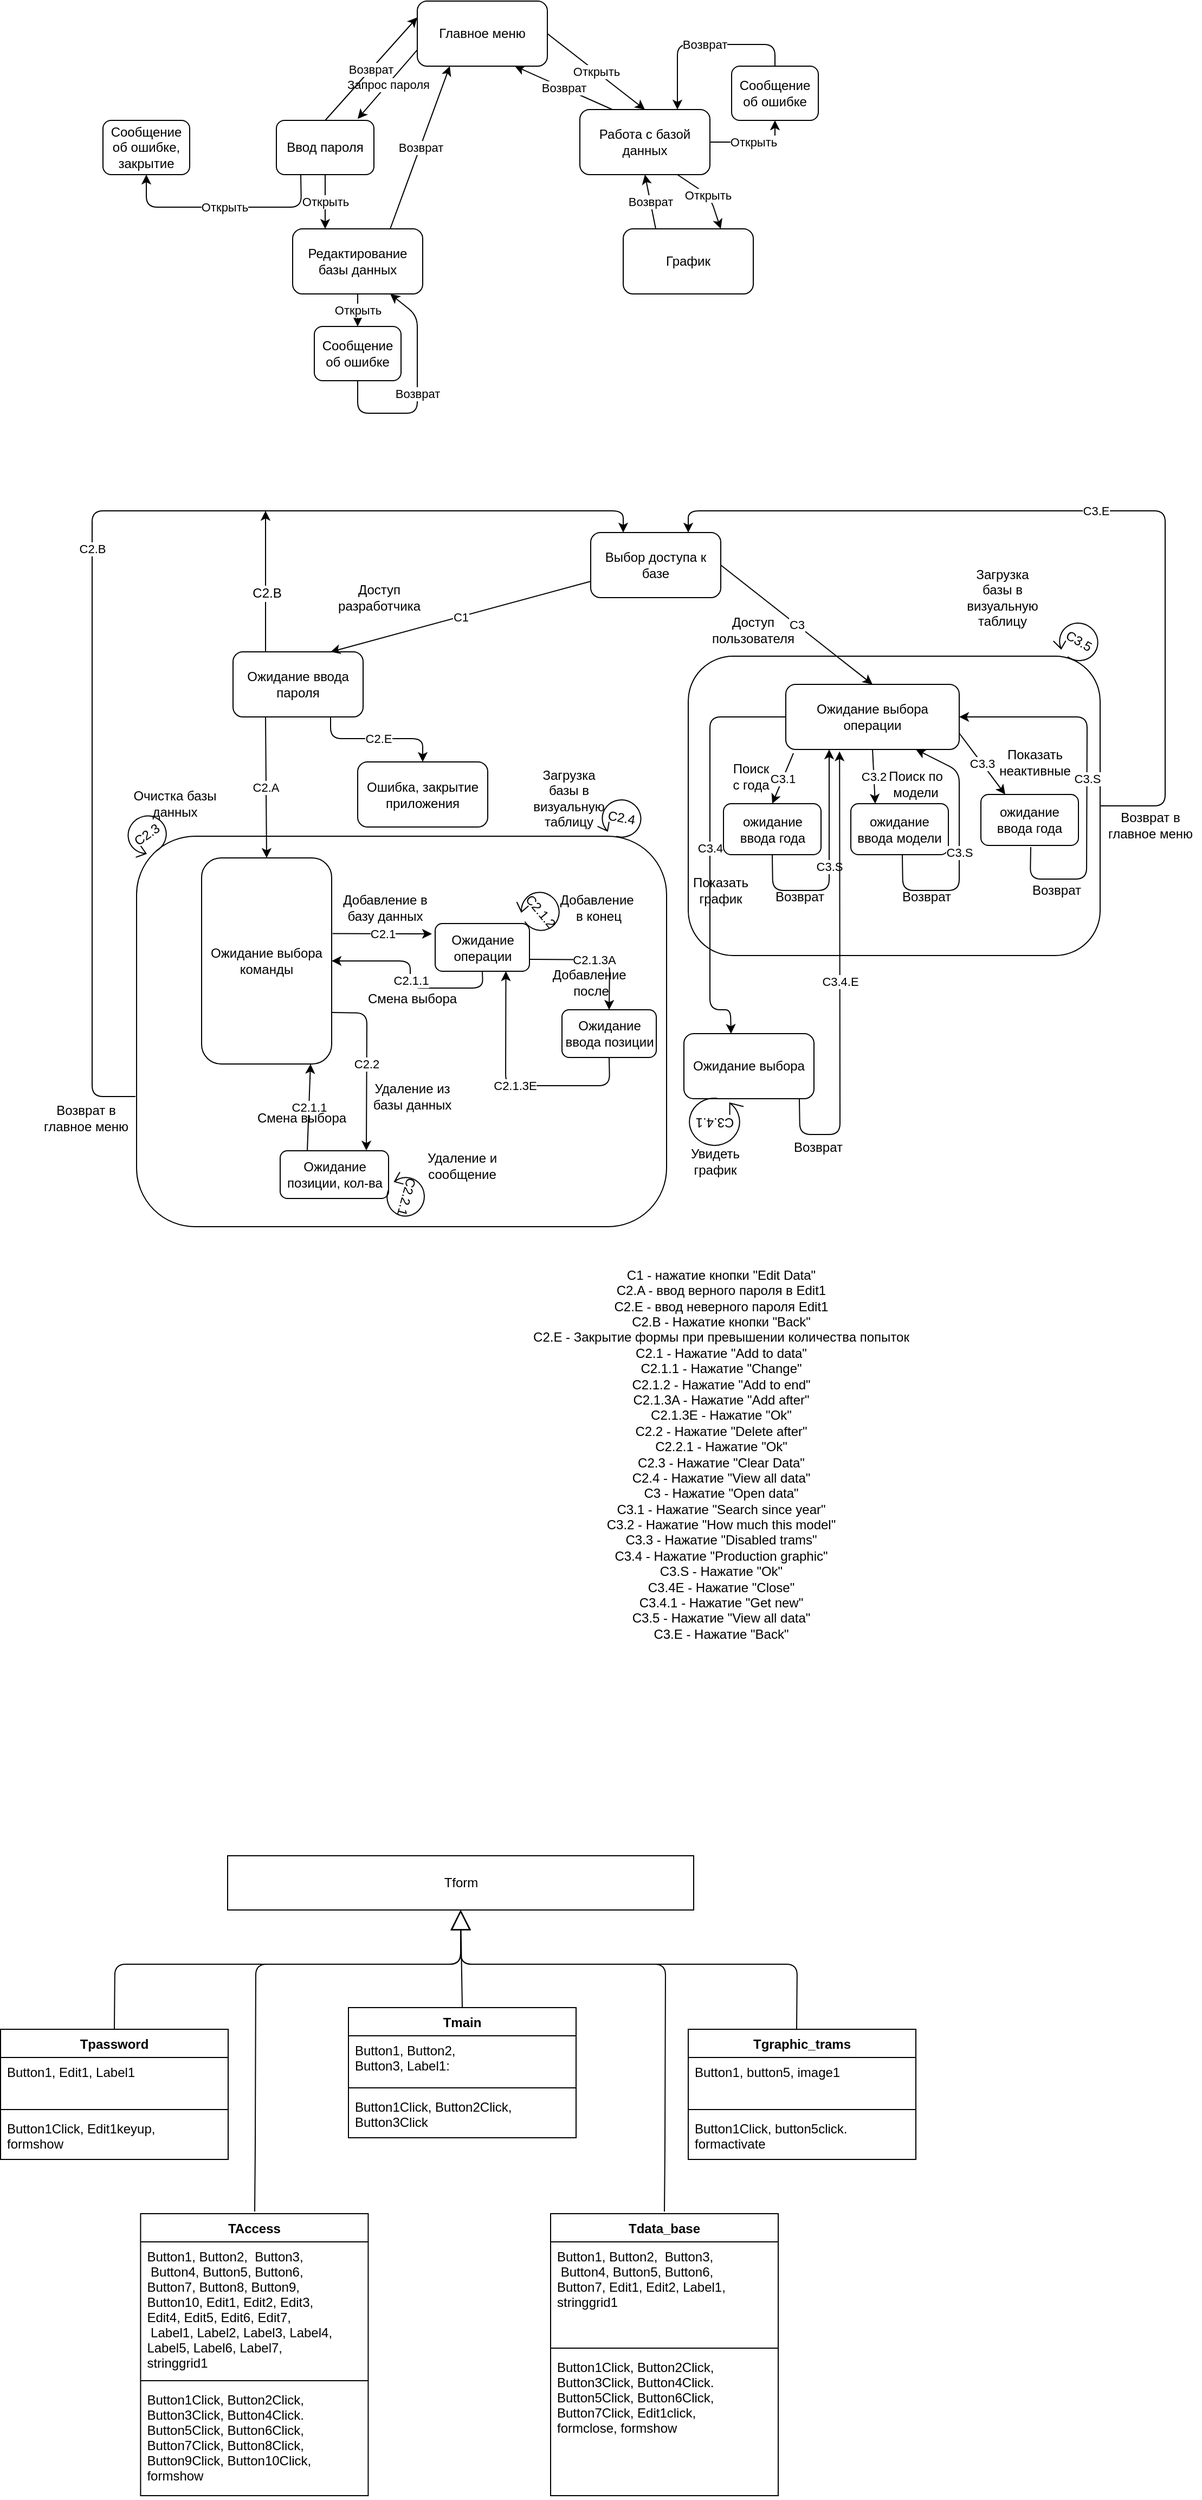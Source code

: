 <mxfile version="12.1.3" pages="1"><diagram id="-64XmeIBTrL81cmqbytu" name="Page-1"><mxGraphModel dx="2534" dy="713" grid="1" gridSize="10" guides="1" tooltips="1" connect="1" arrows="1" fold="1" page="1" pageScale="1" pageWidth="827" pageHeight="1169" math="0" shadow="0"><root><mxCell id="0"/><mxCell id="1" parent="0"/><mxCell id="uPUCRiuBhuR4VOcmheOH-101" value="" style="rounded=1;whiteSpace=wrap;html=1;" vertex="1" parent="1"><mxGeometry x="560" y="694" width="380" height="276" as="geometry"/></mxCell><mxCell id="uPUCRiuBhuR4VOcmheOH-24" value="Ожидание выбора операции" style="rounded=1;whiteSpace=wrap;html=1;" vertex="1" parent="1"><mxGeometry x="650" y="720" width="160" height="60" as="geometry"/></mxCell><mxCell id="uPUCRiuBhuR4VOcmheOH-95" value="" style="rounded=1;whiteSpace=wrap;html=1;" vertex="1" parent="1"><mxGeometry x="51" y="860" width="489" height="360" as="geometry"/></mxCell><mxCell id="uPUCRiuBhuR4VOcmheOH-1" value="Главное меню" style="rounded=1;whiteSpace=wrap;html=1;" vertex="1" parent="1"><mxGeometry x="310" y="90" width="120" height="60" as="geometry"/></mxCell><mxCell id="uPUCRiuBhuR4VOcmheOH-2" value="Ввод пароля" style="rounded=1;whiteSpace=wrap;html=1;" vertex="1" parent="1"><mxGeometry x="180" y="200" width="90" height="50" as="geometry"/></mxCell><mxCell id="uPUCRiuBhuR4VOcmheOH-3" value="Редактирование базы данных" style="rounded=1;whiteSpace=wrap;html=1;" vertex="1" parent="1"><mxGeometry x="195" y="300" width="120" height="60" as="geometry"/></mxCell><mxCell id="uPUCRiuBhuR4VOcmheOH-4" value="Работа с базой данных" style="rounded=1;whiteSpace=wrap;html=1;" vertex="1" parent="1"><mxGeometry x="460" y="190" width="120" height="60" as="geometry"/></mxCell><mxCell id="uPUCRiuBhuR4VOcmheOH-5" value="График" style="rounded=1;whiteSpace=wrap;html=1;" vertex="1" parent="1"><mxGeometry x="500" y="300" width="120" height="60" as="geometry"/></mxCell><mxCell id="uPUCRiuBhuR4VOcmheOH-6" value="Запрос пароля" style="endArrow=classic;html=1;entryX=0.833;entryY=-0.028;entryDx=0;entryDy=0;exitX=0;exitY=0.75;exitDx=0;exitDy=0;entryPerimeter=0;" edge="1" parent="1" source="uPUCRiuBhuR4VOcmheOH-1" target="uPUCRiuBhuR4VOcmheOH-2"><mxGeometry width="50" height="50" relative="1" as="geometry"><mxPoint x="160" y="430" as="sourcePoint"/><mxPoint x="210" y="380" as="targetPoint"/></mxGeometry></mxCell><mxCell id="uPUCRiuBhuR4VOcmheOH-7" value="Возврат" style="endArrow=classic;html=1;exitX=0.5;exitY=0;exitDx=0;exitDy=0;entryX=0;entryY=0.25;entryDx=0;entryDy=0;" edge="1" parent="1" source="uPUCRiuBhuR4VOcmheOH-2" target="uPUCRiuBhuR4VOcmheOH-1"><mxGeometry width="50" height="50" relative="1" as="geometry"><mxPoint x="160" y="430" as="sourcePoint"/><mxPoint x="210" y="380" as="targetPoint"/></mxGeometry></mxCell><mxCell id="uPUCRiuBhuR4VOcmheOH-8" value="Открыть" style="endArrow=classic;html=1;exitX=0.5;exitY=1;exitDx=0;exitDy=0;entryX=0.25;entryY=0;entryDx=0;entryDy=0;" edge="1" parent="1" source="uPUCRiuBhuR4VOcmheOH-2" target="uPUCRiuBhuR4VOcmheOH-3"><mxGeometry width="50" height="50" relative="1" as="geometry"><mxPoint x="160" y="430" as="sourcePoint"/><mxPoint x="257" y="297" as="targetPoint"/></mxGeometry></mxCell><mxCell id="uPUCRiuBhuR4VOcmheOH-9" value="Возврат" style="endArrow=classic;html=1;exitX=0.75;exitY=0;exitDx=0;exitDy=0;entryX=0.25;entryY=1;entryDx=0;entryDy=0;" edge="1" parent="1" source="uPUCRiuBhuR4VOcmheOH-3" target="uPUCRiuBhuR4VOcmheOH-1"><mxGeometry width="50" height="50" relative="1" as="geometry"><mxPoint x="160" y="430" as="sourcePoint"/><mxPoint x="370" y="210" as="targetPoint"/></mxGeometry></mxCell><mxCell id="uPUCRiuBhuR4VOcmheOH-10" value="Открыть" style="endArrow=classic;html=1;exitX=1;exitY=0.5;exitDx=0;exitDy=0;entryX=0.5;entryY=0;entryDx=0;entryDy=0;" edge="1" parent="1" source="uPUCRiuBhuR4VOcmheOH-1" target="uPUCRiuBhuR4VOcmheOH-4"><mxGeometry width="50" height="50" relative="1" as="geometry"><mxPoint x="180" y="430" as="sourcePoint"/><mxPoint x="230" y="380" as="targetPoint"/></mxGeometry></mxCell><mxCell id="uPUCRiuBhuR4VOcmheOH-11" value="Возврат" style="endArrow=classic;html=1;exitX=0.25;exitY=0;exitDx=0;exitDy=0;entryX=0.75;entryY=1;entryDx=0;entryDy=0;" edge="1" parent="1" source="uPUCRiuBhuR4VOcmheOH-4" target="uPUCRiuBhuR4VOcmheOH-1"><mxGeometry width="50" height="50" relative="1" as="geometry"><mxPoint x="180" y="430" as="sourcePoint"/><mxPoint x="230" y="380" as="targetPoint"/></mxGeometry></mxCell><mxCell id="uPUCRiuBhuR4VOcmheOH-12" value="Открыть" style="endArrow=classic;html=1;exitX=0.75;exitY=1;exitDx=0;exitDy=0;entryX=0.75;entryY=0;entryDx=0;entryDy=0;" edge="1" parent="1" source="uPUCRiuBhuR4VOcmheOH-4" target="uPUCRiuBhuR4VOcmheOH-5"><mxGeometry width="50" height="50" relative="1" as="geometry"><mxPoint x="180" y="430" as="sourcePoint"/><mxPoint x="230" y="380" as="targetPoint"/><Array as="points"><mxPoint x="580" y="270"/></Array></mxGeometry></mxCell><mxCell id="uPUCRiuBhuR4VOcmheOH-13" value="Возврат" style="endArrow=classic;html=1;exitX=0.25;exitY=0;exitDx=0;exitDy=0;entryX=0.5;entryY=1;entryDx=0;entryDy=0;" edge="1" parent="1" source="uPUCRiuBhuR4VOcmheOH-5" target="uPUCRiuBhuR4VOcmheOH-4"><mxGeometry width="50" height="50" relative="1" as="geometry"><mxPoint x="180" y="430" as="sourcePoint"/><mxPoint x="230" y="380" as="targetPoint"/></mxGeometry></mxCell><mxCell id="uPUCRiuBhuR4VOcmheOH-15" value="Сообщение об ошибке" style="rounded=1;whiteSpace=wrap;html=1;" vertex="1" parent="1"><mxGeometry x="215" y="390" width="80" height="50" as="geometry"/></mxCell><mxCell id="uPUCRiuBhuR4VOcmheOH-16" value="Открыть" style="endArrow=classic;html=1;exitX=0.5;exitY=1;exitDx=0;exitDy=0;entryX=0.5;entryY=0;entryDx=0;entryDy=0;" edge="1" parent="1" source="uPUCRiuBhuR4VOcmheOH-3" target="uPUCRiuBhuR4VOcmheOH-15"><mxGeometry width="50" height="50" relative="1" as="geometry"><mxPoint x="180" y="510" as="sourcePoint"/><mxPoint x="230" y="460" as="targetPoint"/></mxGeometry></mxCell><mxCell id="uPUCRiuBhuR4VOcmheOH-17" value="Возврат" style="endArrow=classic;html=1;exitX=0.5;exitY=1;exitDx=0;exitDy=0;entryX=0.75;entryY=1;entryDx=0;entryDy=0;" edge="1" parent="1" source="uPUCRiuBhuR4VOcmheOH-15" target="uPUCRiuBhuR4VOcmheOH-3"><mxGeometry width="50" height="50" relative="1" as="geometry"><mxPoint x="180" y="510" as="sourcePoint"/><mxPoint x="230" y="460" as="targetPoint"/><Array as="points"><mxPoint x="255" y="470"/><mxPoint x="310" y="470"/><mxPoint x="310" y="380"/></Array></mxGeometry></mxCell><mxCell id="uPUCRiuBhuR4VOcmheOH-18" value="Сообщение об ошибке" style="rounded=1;whiteSpace=wrap;html=1;" vertex="1" parent="1"><mxGeometry x="600" y="150" width="80" height="50" as="geometry"/></mxCell><mxCell id="uPUCRiuBhuR4VOcmheOH-19" value="Открыть" style="endArrow=classic;html=1;exitX=1;exitY=0.5;exitDx=0;exitDy=0;entryX=0.5;entryY=1;entryDx=0;entryDy=0;" edge="1" parent="1" source="uPUCRiuBhuR4VOcmheOH-4" target="uPUCRiuBhuR4VOcmheOH-18"><mxGeometry width="50" height="50" relative="1" as="geometry"><mxPoint x="265" y="370" as="sourcePoint"/><mxPoint x="265" y="400" as="targetPoint"/><Array as="points"><mxPoint x="640" y="220"/></Array></mxGeometry></mxCell><mxCell id="uPUCRiuBhuR4VOcmheOH-20" value="Возврат" style="endArrow=classic;html=1;exitX=0.5;exitY=0;exitDx=0;exitDy=0;entryX=0.75;entryY=0;entryDx=0;entryDy=0;" edge="1" parent="1" source="uPUCRiuBhuR4VOcmheOH-18" target="uPUCRiuBhuR4VOcmheOH-4"><mxGeometry width="50" height="50" relative="1" as="geometry"><mxPoint x="590" y="230" as="sourcePoint"/><mxPoint x="650" y="210" as="targetPoint"/><Array as="points"><mxPoint x="640" y="130"/><mxPoint x="550" y="130"/></Array></mxGeometry></mxCell><mxCell id="uPUCRiuBhuR4VOcmheOH-21" value="Выбор доступа к базе" style="rounded=1;whiteSpace=wrap;html=1;" vertex="1" parent="1"><mxGeometry x="470" y="580" width="120" height="60" as="geometry"/></mxCell><mxCell id="uPUCRiuBhuR4VOcmheOH-22" value="Ожидание выбора команды" style="rounded=1;whiteSpace=wrap;html=1;" vertex="1" parent="1"><mxGeometry x="111" y="880" width="120" height="190" as="geometry"/></mxCell><mxCell id="uPUCRiuBhuR4VOcmheOH-23" value="Ожидание ввода пароля" style="rounded=1;whiteSpace=wrap;html=1;" vertex="1" parent="1"><mxGeometry x="140" y="690" width="120" height="60" as="geometry"/></mxCell><mxCell id="uPUCRiuBhuR4VOcmheOH-25" value="ожидание ввода года" style="rounded=1;whiteSpace=wrap;html=1;" vertex="1" parent="1"><mxGeometry x="592.5" y="830" width="90" height="47" as="geometry"/></mxCell><mxCell id="uPUCRiuBhuR4VOcmheOH-26" value="C1" style="endArrow=classic;html=1;exitX=0;exitY=0.75;exitDx=0;exitDy=0;entryX=0.75;entryY=0;entryDx=0;entryDy=0;" edge="1" parent="1" source="uPUCRiuBhuR4VOcmheOH-21" target="uPUCRiuBhuR4VOcmheOH-23"><mxGeometry width="50" height="50" relative="1" as="geometry"><mxPoint x="40" y="1020" as="sourcePoint"/><mxPoint x="90" y="970" as="targetPoint"/></mxGeometry></mxCell><mxCell id="uPUCRiuBhuR4VOcmheOH-27" value="C1 - нажатие кнопки &quot;Edit Data&quot;&lt;br&gt;С2.A - ввод верного пароля в Edit1&lt;br&gt;С2.E - ввод неверного пароля Edit1&lt;br&gt;C2.B - Нажатие кнопки &quot;Back&quot;&lt;br&gt;C2.E - Закрытие формы при превышении количества попыток&lt;br&gt;C2.1 - Нажатие &quot;Add to data&quot;&lt;br&gt;C2.1.1 - Нажатие &quot;Change&quot;&lt;br&gt;C2.1.2 - Нажатие &quot;Add to end&quot;&lt;br&gt;C2.1.3A - Нажатие &quot;Add after&quot;&lt;br&gt;C2.1.3E - Нажатие &quot;Ok&quot;&lt;br&gt;C2.2 - Нажатие &quot;Delete after&quot;&lt;br&gt;C2.2.1 - Нажатие &quot;Ok&quot;&lt;br&gt;C2.3 - Нажатие &quot;Clear Data&quot;&lt;br&gt;C2.4 - Нажатие &quot;View all data&quot;&lt;br&gt;C3 - Нажатие &quot;Open data&quot;&lt;br&gt;C3.1 - Нажатие &quot;Search since year&quot;&lt;br&gt;C3.2 - Нажатие &quot;How much this model&quot;&lt;br&gt;C3.3 - Нажатие &quot;Disabled trams&quot;&lt;br&gt;C3.4 - Нажатие &quot;Production graphic&quot;&lt;br&gt;C3.S - Нажатие &quot;Ok&quot;&lt;br&gt;C3.4E - Нажатие &quot;Close&quot;&lt;br&gt;C3.4.1 - Нажатие &quot;Get new&quot;&lt;br&gt;C3.5 - Нажатие &quot;View all data&quot;&lt;br&gt;C3.E - Нажатие &quot;Back&quot;" style="text;html=1;strokeColor=none;fillColor=none;align=center;verticalAlign=middle;whiteSpace=wrap;rounded=0;" vertex="1" parent="1"><mxGeometry x="297.5" y="1240" width="585" height="380" as="geometry"/></mxCell><mxCell id="uPUCRiuBhuR4VOcmheOH-28" value="Сообщение об ошибке, закрытие" style="rounded=1;whiteSpace=wrap;html=1;" vertex="1" parent="1"><mxGeometry x="20" y="200" width="80" height="50" as="geometry"/></mxCell><mxCell id="uPUCRiuBhuR4VOcmheOH-33" value="Открыть" style="endArrow=classic;html=1;exitX=0.25;exitY=1;exitDx=0;exitDy=0;entryX=0.5;entryY=1;entryDx=0;entryDy=0;" edge="1" parent="1" source="uPUCRiuBhuR4VOcmheOH-2" target="uPUCRiuBhuR4VOcmheOH-28"><mxGeometry width="50" height="50" relative="1" as="geometry"><mxPoint x="235" y="260" as="sourcePoint"/><mxPoint x="235" y="310" as="targetPoint"/><Array as="points"><mxPoint x="203" y="280"/><mxPoint x="60" y="280"/></Array></mxGeometry></mxCell><mxCell id="uPUCRiuBhuR4VOcmheOH-37" value="C2.A" style="endArrow=classic;html=1;exitX=0.25;exitY=1;exitDx=0;exitDy=0;entryX=0.5;entryY=0;entryDx=0;entryDy=0;" edge="1" parent="1" source="uPUCRiuBhuR4VOcmheOH-23" target="uPUCRiuBhuR4VOcmheOH-22"><mxGeometry width="50" height="50" relative="1" as="geometry"><mxPoint x="20" y="1050" as="sourcePoint"/><mxPoint x="70" y="1000" as="targetPoint"/></mxGeometry></mxCell><mxCell id="uPUCRiuBhuR4VOcmheOH-38" value="Ошибка, закрытие приложения" style="rounded=1;whiteSpace=wrap;html=1;" vertex="1" parent="1"><mxGeometry x="255" y="791.5" width="120" height="60" as="geometry"/></mxCell><mxCell id="uPUCRiuBhuR4VOcmheOH-39" value="C2.E" style="endArrow=classic;html=1;exitX=0.75;exitY=1;exitDx=0;exitDy=0;entryX=0.5;entryY=0;entryDx=0;entryDy=0;" edge="1" parent="1" source="uPUCRiuBhuR4VOcmheOH-23" target="uPUCRiuBhuR4VOcmheOH-38"><mxGeometry width="50" height="50" relative="1" as="geometry"><mxPoint x="180" y="760" as="sourcePoint"/><mxPoint x="180" y="840" as="targetPoint"/><Array as="points"><mxPoint x="230" y="770"/><mxPoint x="315" y="770"/></Array></mxGeometry></mxCell><mxCell id="uPUCRiuBhuR4VOcmheOH-40" value="C2.B" style="endArrow=classic;html=1;entryX=0.25;entryY=0;entryDx=0;entryDy=0;" edge="1" parent="1" target="uPUCRiuBhuR4VOcmheOH-21"><mxGeometry width="50" height="50" relative="1" as="geometry"><mxPoint x="50" y="1100" as="sourcePoint"/><mxPoint x="70" y="1000" as="targetPoint"/><Array as="points"><mxPoint x="10" y="1100"/><mxPoint x="10" y="560"/><mxPoint x="360" y="560"/><mxPoint x="500" y="560"/></Array></mxGeometry></mxCell><mxCell id="uPUCRiuBhuR4VOcmheOH-43" value="Доступ разработчика" style="text;html=1;strokeColor=none;fillColor=none;align=center;verticalAlign=middle;whiteSpace=wrap;rounded=0;" vertex="1" parent="1"><mxGeometry x="255" y="630" width="40" height="20" as="geometry"/></mxCell><mxCell id="uPUCRiuBhuR4VOcmheOH-44" value="Доступ пользователя" style="text;html=1;strokeColor=none;fillColor=none;align=center;verticalAlign=middle;whiteSpace=wrap;rounded=0;" vertex="1" parent="1"><mxGeometry x="600" y="660" width="40" height="20" as="geometry"/></mxCell><mxCell id="uPUCRiuBhuR4VOcmheOH-66" value="С2.1" style="endArrow=classic;html=1;exitX=1.007;exitY=0.367;exitDx=0;exitDy=0;exitPerimeter=0;" edge="1" parent="1" source="uPUCRiuBhuR4VOcmheOH-22"><mxGeometry width="50" height="50" relative="1" as="geometry"><mxPoint x="13.5" y="1260" as="sourcePoint"/><mxPoint x="323.5" y="950" as="targetPoint"/></mxGeometry></mxCell><mxCell id="uPUCRiuBhuR4VOcmheOH-67" value="С2.2" style="endArrow=classic;html=1;exitX=1;exitY=0.75;exitDx=0;exitDy=0;entryX=0.795;entryY=-0.005;entryDx=0;entryDy=0;entryPerimeter=0;" edge="1" parent="1" source="uPUCRiuBhuR4VOcmheOH-22" target="uPUCRiuBhuR4VOcmheOH-89"><mxGeometry width="50" height="50" relative="1" as="geometry"><mxPoint x="13.5" y="1260" as="sourcePoint"/><mxPoint x="254.5" y="1117" as="targetPoint"/><Array as="points"><mxPoint x="263.5" y="1023"/></Array></mxGeometry></mxCell><mxCell id="uPUCRiuBhuR4VOcmheOH-68" value="С2.3" style="shape=mxgraph.bpmn.loop;html=1;outlineConnect=0;rotation=-35;" vertex="1" parent="1"><mxGeometry x="40" y="840" width="40" height="37" as="geometry"/></mxCell><mxCell id="uPUCRiuBhuR4VOcmheOH-69" value="С2.4" style="shape=mxgraph.bpmn.loop;html=1;outlineConnect=0;rotation=10;" vertex="1" parent="1"><mxGeometry x="478" y="824.5" width="40" height="37" as="geometry"/></mxCell><mxCell id="uPUCRiuBhuR4VOcmheOH-71" value="Очистка базы данных" style="text;html=1;strokeColor=none;fillColor=none;align=center;verticalAlign=middle;whiteSpace=wrap;rounded=0;" vertex="1" parent="1"><mxGeometry x="40" y="820" width="93" height="20" as="geometry"/></mxCell><mxCell id="uPUCRiuBhuR4VOcmheOH-72" value="Загрузка базы в визуальную таблицу" style="text;html=1;strokeColor=none;fillColor=none;align=center;verticalAlign=middle;whiteSpace=wrap;rounded=0;" vertex="1" parent="1"><mxGeometry x="430" y="814.5" width="40" height="20" as="geometry"/></mxCell><mxCell id="uPUCRiuBhuR4VOcmheOH-73" value="Добавление в базу данных" style="text;html=1;strokeColor=none;fillColor=none;align=center;verticalAlign=middle;whiteSpace=wrap;rounded=0;" vertex="1" parent="1"><mxGeometry x="233.5" y="915.5" width="93" height="20" as="geometry"/></mxCell><mxCell id="uPUCRiuBhuR4VOcmheOH-74" value="Удаление из базы данных" style="text;html=1;strokeColor=none;fillColor=none;align=center;verticalAlign=middle;whiteSpace=wrap;rounded=0;" vertex="1" parent="1"><mxGeometry x="258.5" y="1090" width="93" height="20" as="geometry"/></mxCell><mxCell id="uPUCRiuBhuR4VOcmheOH-75" value="Ожидание операции" style="rounded=1;whiteSpace=wrap;html=1;" vertex="1" parent="1"><mxGeometry x="326.5" y="940.5" width="87" height="44" as="geometry"/></mxCell><mxCell id="uPUCRiuBhuR4VOcmheOH-78" value="С2.1.1" style="endArrow=classic;html=1;exitX=0.5;exitY=1;exitDx=0;exitDy=0;entryX=1;entryY=0.5;entryDx=0;entryDy=0;" edge="1" parent="1" source="uPUCRiuBhuR4VOcmheOH-75" target="uPUCRiuBhuR4VOcmheOH-22"><mxGeometry width="50" height="50" relative="1" as="geometry"><mxPoint x="244.34" y="959.73" as="sourcePoint"/><mxPoint x="333.5" y="960" as="targetPoint"/><Array as="points"><mxPoint x="370.5" y="1000"/><mxPoint x="303.5" y="1000"/><mxPoint x="303.5" y="975"/></Array></mxGeometry></mxCell><mxCell id="uPUCRiuBhuR4VOcmheOH-79" value="Смена выбора" style="text;html=1;strokeColor=none;fillColor=none;align=center;verticalAlign=middle;whiteSpace=wrap;rounded=0;" vertex="1" parent="1"><mxGeometry x="258.5" y="1000" width="93" height="20" as="geometry"/></mxCell><mxCell id="uPUCRiuBhuR4VOcmheOH-80" value="С2.1.2" style="shape=mxgraph.bpmn.loop;html=1;outlineConnect=0;rotation=50;" vertex="1" parent="1"><mxGeometry x="403.5" y="910" width="40" height="37" as="geometry"/></mxCell><mxCell id="uPUCRiuBhuR4VOcmheOH-81" value="Добавление&amp;nbsp;&lt;br&gt;в конец" style="text;html=1;strokeColor=none;fillColor=none;align=center;verticalAlign=middle;whiteSpace=wrap;rounded=0;" vertex="1" parent="1"><mxGeometry x="430.5" y="915.5" width="93" height="20" as="geometry"/></mxCell><mxCell id="uPUCRiuBhuR4VOcmheOH-82" value="Добавление&amp;nbsp;&lt;br&gt;после" style="text;html=1;strokeColor=none;fillColor=none;align=center;verticalAlign=middle;whiteSpace=wrap;rounded=0;" vertex="1" parent="1"><mxGeometry x="423.5" y="984.5" width="93" height="20" as="geometry"/></mxCell><mxCell id="uPUCRiuBhuR4VOcmheOH-83" value="Ожидание ввода позиции" style="rounded=1;whiteSpace=wrap;html=1;" vertex="1" parent="1"><mxGeometry x="443.5" y="1020" width="87" height="44" as="geometry"/></mxCell><mxCell id="uPUCRiuBhuR4VOcmheOH-84" value="С2.1.3A" style="endArrow=classic;html=1;exitX=1;exitY=0.75;exitDx=0;exitDy=0;entryX=0.5;entryY=0;entryDx=0;entryDy=0;" edge="1" parent="1" source="uPUCRiuBhuR4VOcmheOH-75" target="uPUCRiuBhuR4VOcmheOH-83"><mxGeometry width="50" height="50" relative="1" as="geometry"><mxPoint x="241.34" y="1072.21" as="sourcePoint"/><mxPoint x="333.5" y="1072" as="targetPoint"/><Array as="points"><mxPoint x="487.5" y="974"/></Array></mxGeometry></mxCell><mxCell id="uPUCRiuBhuR4VOcmheOH-88" value="С2.1.3E" style="endArrow=classic;html=1;exitX=0.5;exitY=1;exitDx=0;exitDy=0;entryX=0.75;entryY=1;entryDx=0;entryDy=0;" edge="1" parent="1" source="uPUCRiuBhuR4VOcmheOH-83" target="uPUCRiuBhuR4VOcmheOH-75"><mxGeometry width="50" height="50" relative="1" as="geometry"><mxPoint x="241.34" y="1072.21" as="sourcePoint"/><mxPoint x="333.5" y="1072" as="targetPoint"/><Array as="points"><mxPoint x="487.5" y="1090"/><mxPoint x="391.5" y="1090"/></Array></mxGeometry></mxCell><mxCell id="uPUCRiuBhuR4VOcmheOH-89" value="Ожидание позиции, кол-ва" style="rounded=1;whiteSpace=wrap;html=1;" vertex="1" parent="1"><mxGeometry x="183.5" y="1150" width="100" height="44" as="geometry"/></mxCell><mxCell id="uPUCRiuBhuR4VOcmheOH-90" value="С2.1.1" style="endArrow=classic;html=1;exitX=0.25;exitY=0;exitDx=0;exitDy=0;" edge="1" parent="1" source="uPUCRiuBhuR4VOcmheOH-89"><mxGeometry width="50" height="50" relative="1" as="geometry"><mxPoint x="203.5" y="1120" as="sourcePoint"/><mxPoint x="211.5" y="1070" as="targetPoint"/><Array as="points"/></mxGeometry></mxCell><mxCell id="uPUCRiuBhuR4VOcmheOH-91" value="Смена выбора" style="text;html=1;strokeColor=none;fillColor=none;align=center;verticalAlign=middle;whiteSpace=wrap;rounded=0;" vertex="1" parent="1"><mxGeometry x="157" y="1110" width="93" height="20" as="geometry"/></mxCell><mxCell id="uPUCRiuBhuR4VOcmheOH-93" value="С2.2.1" style="shape=mxgraph.bpmn.loop;html=1;outlineConnect=0;rotation=105;" vertex="1" parent="1"><mxGeometry x="280" y="1173.5" width="40" height="37" as="geometry"/></mxCell><mxCell id="uPUCRiuBhuR4VOcmheOH-94" value="Удаление и сообщение" style="text;html=1;strokeColor=none;fillColor=none;align=center;verticalAlign=middle;whiteSpace=wrap;rounded=0;" vertex="1" parent="1"><mxGeometry x="305" y="1153.5" width="93" height="20" as="geometry"/></mxCell><mxCell id="uPUCRiuBhuR4VOcmheOH-98" value="С3" style="endArrow=classic;html=1;exitX=1;exitY=0.5;exitDx=0;exitDy=0;entryX=0.5;entryY=0;entryDx=0;entryDy=0;" edge="1" parent="1" source="uPUCRiuBhuR4VOcmheOH-21" target="uPUCRiuBhuR4VOcmheOH-24"><mxGeometry width="50" height="50" relative="1" as="geometry"><mxPoint x="480" y="635" as="sourcePoint"/><mxPoint x="240" y="700" as="targetPoint"/></mxGeometry></mxCell><mxCell id="uPUCRiuBhuR4VOcmheOH-99" value="С3.5" style="shape=mxgraph.bpmn.loop;html=1;outlineConnect=0;rotation=30;" vertex="1" parent="1"><mxGeometry x="900" y="661.5" width="40" height="37" as="geometry"/></mxCell><mxCell id="uPUCRiuBhuR4VOcmheOH-100" value="Загрузка базы в визуальную таблицу" style="text;html=1;strokeColor=none;fillColor=none;align=center;verticalAlign=middle;whiteSpace=wrap;rounded=0;" vertex="1" parent="1"><mxGeometry x="830" y="630" width="40" height="20" as="geometry"/></mxCell><mxCell id="uPUCRiuBhuR4VOcmheOH-103" value="С3.1" style="endArrow=classic;html=1;exitX=0.044;exitY=1.057;exitDx=0;exitDy=0;entryX=0.5;entryY=0;entryDx=0;entryDy=0;exitPerimeter=0;" edge="1" parent="1" source="uPUCRiuBhuR4VOcmheOH-24" target="uPUCRiuBhuR4VOcmheOH-25"><mxGeometry width="50" height="50" relative="1" as="geometry"><mxPoint x="600" y="620" as="sourcePoint"/><mxPoint x="740" y="730" as="targetPoint"/></mxGeometry></mxCell><mxCell id="uPUCRiuBhuR4VOcmheOH-104" value="Возврат" style="text;html=1;strokeColor=none;fillColor=none;align=center;verticalAlign=middle;whiteSpace=wrap;rounded=0;" vertex="1" parent="1"><mxGeometry x="642.5" y="905.5" width="40" height="20" as="geometry"/></mxCell><mxCell id="uPUCRiuBhuR4VOcmheOH-105" value="С3.S" style="endArrow=classic;html=1;exitX=0.5;exitY=1;exitDx=0;exitDy=0;entryX=0.25;entryY=1;entryDx=0;entryDy=0;" edge="1" parent="1" source="uPUCRiuBhuR4VOcmheOH-25" target="uPUCRiuBhuR4VOcmheOH-24"><mxGeometry width="50" height="50" relative="1" as="geometry"><mxPoint x="667.04" y="793.42" as="sourcePoint"/><mxPoint x="647.5" y="840" as="targetPoint"/><Array as="points"><mxPoint x="638" y="910"/><mxPoint x="690" y="910"/></Array></mxGeometry></mxCell><mxCell id="uPUCRiuBhuR4VOcmheOH-106" value="Поиск с года" style="text;html=1;strokeColor=none;fillColor=none;align=center;verticalAlign=middle;whiteSpace=wrap;rounded=0;" vertex="1" parent="1"><mxGeometry x="597.5" y="794.5" width="40" height="20" as="geometry"/></mxCell><mxCell id="uPUCRiuBhuR4VOcmheOH-109" value="ожидание ввода модели" style="rounded=1;whiteSpace=wrap;html=1;" vertex="1" parent="1"><mxGeometry x="710" y="830" width="90" height="47" as="geometry"/></mxCell><mxCell id="uPUCRiuBhuR4VOcmheOH-110" value="ожидание ввода года" style="rounded=1;whiteSpace=wrap;html=1;" vertex="1" parent="1"><mxGeometry x="830" y="821.5" width="90" height="47" as="geometry"/></mxCell><mxCell id="uPUCRiuBhuR4VOcmheOH-111" value="С3.2" style="endArrow=classic;html=1;exitX=0.5;exitY=1;exitDx=0;exitDy=0;entryX=0.25;entryY=0;entryDx=0;entryDy=0;" edge="1" parent="1" source="uPUCRiuBhuR4VOcmheOH-24" target="uPUCRiuBhuR4VOcmheOH-109"><mxGeometry width="50" height="50" relative="1" as="geometry"><mxPoint x="667.04" y="793.42" as="sourcePoint"/><mxPoint x="647.5" y="840" as="targetPoint"/></mxGeometry></mxCell><mxCell id="uPUCRiuBhuR4VOcmheOH-113" value="С3.S" style="endArrow=classic;html=1;exitX=0.5;exitY=1;exitDx=0;exitDy=0;entryX=0.75;entryY=1;entryDx=0;entryDy=0;" edge="1" parent="1" target="uPUCRiuBhuR4VOcmheOH-24"><mxGeometry width="50" height="50" relative="1" as="geometry"><mxPoint x="757.5" y="877" as="sourcePoint"/><mxPoint x="810" y="780" as="targetPoint"/><Array as="points"><mxPoint x="758" y="910"/><mxPoint x="810" y="910"/><mxPoint x="810" y="800"/></Array></mxGeometry></mxCell><mxCell id="uPUCRiuBhuR4VOcmheOH-114" value="Возврат" style="text;html=1;strokeColor=none;fillColor=none;align=center;verticalAlign=middle;whiteSpace=wrap;rounded=0;" vertex="1" parent="1"><mxGeometry x="760" y="905.5" width="40" height="20" as="geometry"/></mxCell><mxCell id="uPUCRiuBhuR4VOcmheOH-115" value="Поиск по модели" style="text;html=1;strokeColor=none;fillColor=none;align=center;verticalAlign=middle;whiteSpace=wrap;rounded=0;" vertex="1" parent="1"><mxGeometry x="740" y="801.5" width="60" height="20" as="geometry"/></mxCell><mxCell id="uPUCRiuBhuR4VOcmheOH-116" value="С3.3" style="endArrow=classic;html=1;exitX=1;exitY=0.75;exitDx=0;exitDy=0;entryX=0.25;entryY=0;entryDx=0;entryDy=0;" edge="1" parent="1" source="uPUCRiuBhuR4VOcmheOH-24" target="uPUCRiuBhuR4VOcmheOH-110"><mxGeometry width="50" height="50" relative="1" as="geometry"><mxPoint x="740" y="790" as="sourcePoint"/><mxPoint x="742.5" y="840" as="targetPoint"/></mxGeometry></mxCell><mxCell id="uPUCRiuBhuR4VOcmheOH-117" value="С3.S" style="endArrow=classic;html=1;entryX=1;entryY=0.5;entryDx=0;entryDy=0;" edge="1" parent="1" target="uPUCRiuBhuR4VOcmheOH-24"><mxGeometry width="50" height="50" relative="1" as="geometry"><mxPoint x="876" y="870" as="sourcePoint"/><mxPoint x="887.5" y="769.5" as="targetPoint"/><Array as="points"><mxPoint x="875.5" y="899.5"/><mxPoint x="927.5" y="899.5"/><mxPoint x="928" y="750"/></Array></mxGeometry></mxCell><mxCell id="uPUCRiuBhuR4VOcmheOH-118" value="Возврат" style="text;html=1;strokeColor=none;fillColor=none;align=center;verticalAlign=middle;whiteSpace=wrap;rounded=0;" vertex="1" parent="1"><mxGeometry x="880" y="900" width="40" height="20" as="geometry"/></mxCell><mxCell id="uPUCRiuBhuR4VOcmheOH-119" value="Показать неактивные" style="text;html=1;strokeColor=none;fillColor=none;align=center;verticalAlign=middle;whiteSpace=wrap;rounded=0;" vertex="1" parent="1"><mxGeometry x="850" y="781.5" width="60" height="20" as="geometry"/></mxCell><mxCell id="uPUCRiuBhuR4VOcmheOH-120" value="Возврат в главное меню" style="text;html=1;strokeColor=none;fillColor=none;align=center;verticalAlign=middle;whiteSpace=wrap;rounded=0;" vertex="1" parent="1"><mxGeometry x="-42" y="1110" width="93" height="20" as="geometry"/></mxCell><mxCell id="uPUCRiuBhuR4VOcmheOH-121" value="Возврат в главное меню" style="text;html=1;strokeColor=none;fillColor=none;align=center;verticalAlign=middle;whiteSpace=wrap;rounded=0;" vertex="1" parent="1"><mxGeometry x="940" y="840" width="93" height="20" as="geometry"/></mxCell><mxCell id="uPUCRiuBhuR4VOcmheOH-122" value="С3.E" style="endArrow=classic;html=1;exitX=1;exitY=0.5;exitDx=0;exitDy=0;entryX=0.75;entryY=0;entryDx=0;entryDy=0;" edge="1" parent="1" source="uPUCRiuBhuR4VOcmheOH-101" target="uPUCRiuBhuR4VOcmheOH-21"><mxGeometry width="50" height="50" relative="1" as="geometry"><mxPoint x="820" y="775" as="sourcePoint"/><mxPoint x="1000" y="560" as="targetPoint"/><Array as="points"><mxPoint x="1000" y="832"/><mxPoint x="1000" y="560"/><mxPoint x="560" y="560"/></Array></mxGeometry></mxCell><mxCell id="uPUCRiuBhuR4VOcmheOH-123" value="С3.4" style="endArrow=classic;html=1;exitX=0;exitY=0.5;exitDx=0;exitDy=0;entryX=0.362;entryY=0.003;entryDx=0;entryDy=0;entryPerimeter=0;" edge="1" parent="1" source="uPUCRiuBhuR4VOcmheOH-24" target="uPUCRiuBhuR4VOcmheOH-124"><mxGeometry width="50" height="50" relative="1" as="geometry"><mxPoint x="667.04" y="793.42" as="sourcePoint"/><mxPoint x="580" y="990" as="targetPoint"/><Array as="points"><mxPoint x="580" y="750"/><mxPoint x="580" y="1020"/><mxPoint x="599" y="1020"/></Array></mxGeometry></mxCell><mxCell id="uPUCRiuBhuR4VOcmheOH-124" value="Ожидание выбора" style="rounded=1;whiteSpace=wrap;html=1;" vertex="1" parent="1"><mxGeometry x="556" y="1042" width="120" height="60" as="geometry"/></mxCell><mxCell id="uPUCRiuBhuR4VOcmheOH-125" value="Показать график" style="text;html=1;strokeColor=none;fillColor=none;align=center;verticalAlign=middle;whiteSpace=wrap;rounded=0;" vertex="1" parent="1"><mxGeometry x="570" y="900" width="40" height="20" as="geometry"/></mxCell><mxCell id="uPUCRiuBhuR4VOcmheOH-126" value="С3.4.1" style="shape=mxgraph.bpmn.loop;html=1;outlineConnect=0;rotation=-180;" vertex="1" parent="1"><mxGeometry x="559" y="1100.5" width="52" height="47" as="geometry"/></mxCell><mxCell id="uPUCRiuBhuR4VOcmheOH-127" value="Увидеть график" style="text;html=1;strokeColor=none;fillColor=none;align=center;verticalAlign=middle;whiteSpace=wrap;rounded=0;" vertex="1" parent="1"><mxGeometry x="565" y="1150" width="40" height="20" as="geometry"/></mxCell><mxCell id="uPUCRiuBhuR4VOcmheOH-129" value="С3.4.E" style="endArrow=classic;html=1;exitX=0.5;exitY=1;exitDx=0;exitDy=0;entryX=0.31;entryY=1.03;entryDx=0;entryDy=0;entryPerimeter=0;" edge="1" parent="1" target="uPUCRiuBhuR4VOcmheOH-24"><mxGeometry width="50" height="50" relative="1" as="geometry"><mxPoint x="662.5" y="1102" as="sourcePoint"/><mxPoint x="715" y="1005" as="targetPoint"/><Array as="points"><mxPoint x="663" y="1135"/><mxPoint x="700" y="1135"/></Array></mxGeometry></mxCell><mxCell id="uPUCRiuBhuR4VOcmheOH-130" value="Возврат" style="text;html=1;strokeColor=none;fillColor=none;align=center;verticalAlign=middle;whiteSpace=wrap;rounded=0;" vertex="1" parent="1"><mxGeometry x="660" y="1137.3" width="40" height="20" as="geometry"/></mxCell><mxCell id="uPUCRiuBhuR4VOcmheOH-131" value="" style="endArrow=classic;html=1;" edge="1" parent="1"><mxGeometry width="50" height="50" relative="1" as="geometry"><mxPoint x="170" y="690" as="sourcePoint"/><mxPoint x="170" y="560" as="targetPoint"/></mxGeometry></mxCell><mxCell id="uPUCRiuBhuR4VOcmheOH-132" value="C2.B" style="text;html=1;resizable=0;points=[];align=center;verticalAlign=middle;labelBackgroundColor=#ffffff;" vertex="1" connectable="0" parent="uPUCRiuBhuR4VOcmheOH-131"><mxGeometry x="-0.16" y="-1" relative="1" as="geometry"><mxPoint as="offset"/></mxGeometry></mxCell><mxCell id="uPUCRiuBhuR4VOcmheOH-135" value="Tmain" style="swimlane;fontStyle=1;align=center;verticalAlign=top;childLayout=stackLayout;horizontal=1;startSize=26;horizontalStack=0;resizeParent=1;resizeParentMax=0;resizeLast=0;collapsible=1;marginBottom=0;" vertex="1" parent="1"><mxGeometry x="246.5" y="1940" width="210" height="120" as="geometry"/></mxCell><mxCell id="uPUCRiuBhuR4VOcmheOH-136" value="Button1, Button2, &#10;Button3, Label1:" style="text;strokeColor=none;fillColor=none;align=left;verticalAlign=top;spacingLeft=4;spacingRight=4;overflow=hidden;rotatable=0;points=[[0,0.5],[1,0.5]];portConstraint=eastwest;" vertex="1" parent="uPUCRiuBhuR4VOcmheOH-135"><mxGeometry y="26" width="210" height="44" as="geometry"/></mxCell><mxCell id="uPUCRiuBhuR4VOcmheOH-137" value="" style="line;strokeWidth=1;fillColor=none;align=left;verticalAlign=middle;spacingTop=-1;spacingLeft=3;spacingRight=3;rotatable=0;labelPosition=right;points=[];portConstraint=eastwest;" vertex="1" parent="uPUCRiuBhuR4VOcmheOH-135"><mxGeometry y="70" width="210" height="8" as="geometry"/></mxCell><mxCell id="uPUCRiuBhuR4VOcmheOH-138" value="Button1Click, Button2Click, &#10;Button3Click" style="text;strokeColor=none;fillColor=none;align=left;verticalAlign=top;spacingLeft=4;spacingRight=4;overflow=hidden;rotatable=0;points=[[0,0.5],[1,0.5]];portConstraint=eastwest;" vertex="1" parent="uPUCRiuBhuR4VOcmheOH-135"><mxGeometry y="78" width="210" height="42" as="geometry"/></mxCell><mxCell id="uPUCRiuBhuR4VOcmheOH-178" value="" style="endArrow=block;endSize=16;endFill=0;html=1;entryX=0.5;entryY=1;entryDx=0;entryDy=0;exitX=0.5;exitY=0;exitDx=0;exitDy=0;" edge="1" parent="uPUCRiuBhuR4VOcmheOH-135" target="uPUCRiuBhuR4VOcmheOH-139"><mxGeometry x="0.722" y="-49" width="160" relative="1" as="geometry"><mxPoint x="-86.5" y="188" as="sourcePoint"/><mxPoint x="233" y="78" as="targetPoint"/><Array as="points"><mxPoint x="-86" y="128"/><mxPoint x="-85.5" y="-40"/><mxPoint x="103.5" y="-40"/></Array><mxPoint as="offset"/></mxGeometry></mxCell><mxCell id="uPUCRiuBhuR4VOcmheOH-141" value="Tdata_base" style="swimlane;fontStyle=1;align=center;verticalAlign=top;childLayout=stackLayout;horizontal=1;startSize=26;horizontalStack=0;resizeParent=1;resizeParentMax=0;resizeLast=0;collapsible=1;marginBottom=0;" vertex="1" parent="1"><mxGeometry x="433" y="2130" width="210" height="260" as="geometry"/></mxCell><mxCell id="uPUCRiuBhuR4VOcmheOH-142" value="Button1, Button2,  Button3,&#10; Button4, Button5, Button6,&#10;Button7, Edit1, Edit2, Label1, &#10;stringgrid1" style="text;strokeColor=none;fillColor=none;align=left;verticalAlign=top;spacingLeft=4;spacingRight=4;overflow=hidden;rotatable=0;points=[[0,0.5],[1,0.5]];portConstraint=eastwest;" vertex="1" parent="uPUCRiuBhuR4VOcmheOH-141"><mxGeometry y="26" width="210" height="94" as="geometry"/></mxCell><mxCell id="uPUCRiuBhuR4VOcmheOH-143" value="" style="line;strokeWidth=1;fillColor=none;align=left;verticalAlign=middle;spacingTop=-1;spacingLeft=3;spacingRight=3;rotatable=0;labelPosition=right;points=[];portConstraint=eastwest;" vertex="1" parent="uPUCRiuBhuR4VOcmheOH-141"><mxGeometry y="120" width="210" height="8" as="geometry"/></mxCell><mxCell id="uPUCRiuBhuR4VOcmheOH-144" value="Button1Click, Button2Click, &#10;Button3Click, Button4Click.&#10;Button5Click, Button6Click,&#10;Button7Click, Edit1click, &#10;formclose, formshow" style="text;strokeColor=none;fillColor=none;align=left;verticalAlign=top;spacingLeft=4;spacingRight=4;overflow=hidden;rotatable=0;points=[[0,0.5],[1,0.5]];portConstraint=eastwest;" vertex="1" parent="uPUCRiuBhuR4VOcmheOH-141"><mxGeometry y="128" width="210" height="132" as="geometry"/></mxCell><mxCell id="uPUCRiuBhuR4VOcmheOH-145" value="TAccess" style="swimlane;fontStyle=1;align=center;verticalAlign=top;childLayout=stackLayout;horizontal=1;startSize=26;horizontalStack=0;resizeParent=1;resizeParentMax=0;resizeLast=0;collapsible=1;marginBottom=0;" vertex="1" parent="1"><mxGeometry x="54.714" y="2130" width="210" height="260" as="geometry"/></mxCell><mxCell id="uPUCRiuBhuR4VOcmheOH-146" value="Button1, Button2,  Button3,&#10; Button4, Button5, Button6,&#10;Button7, Button8, Button9,&#10;Button10, Edit1, Edit2, Edit3,&#10;Edit4, Edit5, Edit6, Edit7,&#10; Label1, Label2, Label3, Label4,&#10;Label5, Label6, Label7,&#10;stringgrid1" style="text;strokeColor=none;fillColor=none;align=left;verticalAlign=top;spacingLeft=4;spacingRight=4;overflow=hidden;rotatable=0;points=[[0,0.5],[1,0.5]];portConstraint=eastwest;" vertex="1" parent="uPUCRiuBhuR4VOcmheOH-145"><mxGeometry y="26" width="210" height="124" as="geometry"/></mxCell><mxCell id="uPUCRiuBhuR4VOcmheOH-147" value="" style="line;strokeWidth=1;fillColor=none;align=left;verticalAlign=middle;spacingTop=-1;spacingLeft=3;spacingRight=3;rotatable=0;labelPosition=right;points=[];portConstraint=eastwest;" vertex="1" parent="uPUCRiuBhuR4VOcmheOH-145"><mxGeometry y="150" width="210" height="8" as="geometry"/></mxCell><mxCell id="uPUCRiuBhuR4VOcmheOH-148" value="Button1Click, Button2Click, &#10;Button3Click, Button4Click.&#10;Button5Click, Button6Click,&#10;Button7Click, Button8Click,&#10;Button9Click, Button10Click,&#10;formshow" style="text;strokeColor=none;fillColor=none;align=left;verticalAlign=top;spacingLeft=4;spacingRight=4;overflow=hidden;rotatable=0;points=[[0,0.5],[1,0.5]];portConstraint=eastwest;" vertex="1" parent="uPUCRiuBhuR4VOcmheOH-145"><mxGeometry y="158" width="210" height="102" as="geometry"/></mxCell><mxCell id="uPUCRiuBhuR4VOcmheOH-149" value="Tpassword" style="swimlane;fontStyle=1;align=center;verticalAlign=top;childLayout=stackLayout;horizontal=1;startSize=26;horizontalStack=0;resizeParent=1;resizeParentMax=0;resizeLast=0;collapsible=1;marginBottom=0;" vertex="1" parent="1"><mxGeometry x="-74.5" y="1960" width="210" height="120" as="geometry"/></mxCell><mxCell id="uPUCRiuBhuR4VOcmheOH-150" value="Button1, Edit1, Label1" style="text;strokeColor=none;fillColor=none;align=left;verticalAlign=top;spacingLeft=4;spacingRight=4;overflow=hidden;rotatable=0;points=[[0,0.5],[1,0.5]];portConstraint=eastwest;" vertex="1" parent="uPUCRiuBhuR4VOcmheOH-149"><mxGeometry y="26" width="210" height="44" as="geometry"/></mxCell><mxCell id="uPUCRiuBhuR4VOcmheOH-151" value="" style="line;strokeWidth=1;fillColor=none;align=left;verticalAlign=middle;spacingTop=-1;spacingLeft=3;spacingRight=3;rotatable=0;labelPosition=right;points=[];portConstraint=eastwest;" vertex="1" parent="uPUCRiuBhuR4VOcmheOH-149"><mxGeometry y="70" width="210" height="8" as="geometry"/></mxCell><mxCell id="uPUCRiuBhuR4VOcmheOH-152" value="Button1Click, Edit1keyup, &#10;formshow" style="text;strokeColor=none;fillColor=none;align=left;verticalAlign=top;spacingLeft=4;spacingRight=4;overflow=hidden;rotatable=0;points=[[0,0.5],[1,0.5]];portConstraint=eastwest;" vertex="1" parent="uPUCRiuBhuR4VOcmheOH-149"><mxGeometry y="78" width="210" height="42" as="geometry"/></mxCell><mxCell id="uPUCRiuBhuR4VOcmheOH-153" value="Tgraphic_trams" style="swimlane;fontStyle=1;align=center;verticalAlign=top;childLayout=stackLayout;horizontal=1;startSize=26;horizontalStack=0;resizeParent=1;resizeParentMax=0;resizeLast=0;collapsible=1;marginBottom=0;" vertex="1" parent="1"><mxGeometry x="560" y="1960" width="210" height="120" as="geometry"/></mxCell><mxCell id="uPUCRiuBhuR4VOcmheOH-154" value="Button1, button5, image1" style="text;strokeColor=none;fillColor=none;align=left;verticalAlign=top;spacingLeft=4;spacingRight=4;overflow=hidden;rotatable=0;points=[[0,0.5],[1,0.5]];portConstraint=eastwest;" vertex="1" parent="uPUCRiuBhuR4VOcmheOH-153"><mxGeometry y="26" width="210" height="44" as="geometry"/></mxCell><mxCell id="uPUCRiuBhuR4VOcmheOH-155" value="" style="line;strokeWidth=1;fillColor=none;align=left;verticalAlign=middle;spacingTop=-1;spacingLeft=3;spacingRight=3;rotatable=0;labelPosition=right;points=[];portConstraint=eastwest;" vertex="1" parent="uPUCRiuBhuR4VOcmheOH-153"><mxGeometry y="70" width="210" height="8" as="geometry"/></mxCell><mxCell id="uPUCRiuBhuR4VOcmheOH-156" value="Button1Click, button5click. &#10;formactivate" style="text;strokeColor=none;fillColor=none;align=left;verticalAlign=top;spacingLeft=4;spacingRight=4;overflow=hidden;rotatable=0;points=[[0,0.5],[1,0.5]];portConstraint=eastwest;" vertex="1" parent="uPUCRiuBhuR4VOcmheOH-153"><mxGeometry y="78" width="210" height="42" as="geometry"/></mxCell><mxCell id="uPUCRiuBhuR4VOcmheOH-139" value="Tform" style="html=1;" vertex="1" parent="1"><mxGeometry x="135" y="1800" width="430" height="50" as="geometry"/></mxCell><mxCell id="uPUCRiuBhuR4VOcmheOH-157" value="" style="endArrow=block;endSize=16;endFill=0;html=1;entryX=0.5;entryY=1;entryDx=0;entryDy=0;exitX=0.5;exitY=0;exitDx=0;exitDy=0;" edge="1" parent="1" source="uPUCRiuBhuR4VOcmheOH-149" target="uPUCRiuBhuR4VOcmheOH-139"><mxGeometry x="0.722" y="-49" width="160" relative="1" as="geometry"><mxPoint x="-90" y="1860" as="sourcePoint"/><mxPoint x="-10" y="1890" as="targetPoint"/><Array as="points"><mxPoint x="31" y="1900"/><mxPoint x="350" y="1900"/></Array><mxPoint as="offset"/></mxGeometry></mxCell><mxCell id="uPUCRiuBhuR4VOcmheOH-176" value="" style="endArrow=block;endSize=16;endFill=0;html=1;entryX=0.5;entryY=1;entryDx=0;entryDy=0;exitX=0.5;exitY=0;exitDx=0;exitDy=0;" edge="1" parent="1" source="uPUCRiuBhuR4VOcmheOH-135" target="uPUCRiuBhuR4VOcmheOH-139"><mxGeometry x="0.722" y="-49" width="160" relative="1" as="geometry"><mxPoint x="32" y="1960" as="sourcePoint"/><mxPoint x="351.5" y="1850" as="targetPoint"/><Array as="points"/><mxPoint as="offset"/></mxGeometry></mxCell><mxCell id="uPUCRiuBhuR4VOcmheOH-177" value="" style="endArrow=block;endSize=16;endFill=0;html=1;entryX=0.5;entryY=1;entryDx=0;entryDy=0;exitX=0.5;exitY=0;exitDx=0;exitDy=0;" edge="1" parent="1" target="uPUCRiuBhuR4VOcmheOH-139"><mxGeometry x="0.722" y="-49" width="160" relative="1" as="geometry"><mxPoint x="660" y="1960" as="sourcePoint"/><mxPoint x="979.5" y="1850" as="targetPoint"/><Array as="points"><mxPoint x="660.5" y="1900"/><mxPoint x="350" y="1900"/></Array><mxPoint as="offset"/></mxGeometry></mxCell><mxCell id="uPUCRiuBhuR4VOcmheOH-179" value="" style="endArrow=block;endSize=16;endFill=0;html=1;entryX=0.5;entryY=1;entryDx=0;entryDy=0;exitX=0.5;exitY=0;exitDx=0;exitDy=0;" edge="1" parent="1" target="uPUCRiuBhuR4VOcmheOH-139"><mxGeometry x="0.722" y="-49" width="160" relative="1" as="geometry"><mxPoint x="538" y="2128" as="sourcePoint"/><mxPoint x="728" y="1850" as="targetPoint"/><Array as="points"><mxPoint x="538.5" y="2068"/><mxPoint x="539" y="1900"/><mxPoint x="350" y="1900"/></Array><mxPoint as="offset"/></mxGeometry></mxCell></root></mxGraphModel></diagram></mxfile>